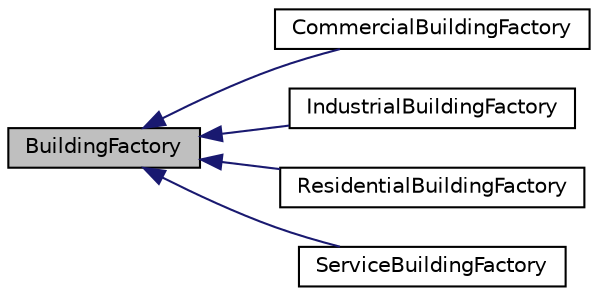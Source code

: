 digraph "BuildingFactory"
{
 // LATEX_PDF_SIZE
  edge [fontname="Helvetica",fontsize="10",labelfontname="Helvetica",labelfontsize="10"];
  node [fontname="Helvetica",fontsize="10",shape=record];
  rankdir="LR";
  Node1 [label="BuildingFactory",height=0.2,width=0.4,color="black", fillcolor="grey75", style="filled", fontcolor="black",tooltip=" "];
  Node1 -> Node2 [dir="back",color="midnightblue",fontsize="10",style="solid",fontname="Helvetica"];
  Node2 [label="CommercialBuildingFactory",height=0.2,width=0.4,color="black", fillcolor="white", style="filled",URL="$classCommercialBuildingFactory.html",tooltip=" "];
  Node1 -> Node3 [dir="back",color="midnightblue",fontsize="10",style="solid",fontname="Helvetica"];
  Node3 [label="IndustrialBuildingFactory",height=0.2,width=0.4,color="black", fillcolor="white", style="filled",URL="$classIndustrialBuildingFactory.html",tooltip=" "];
  Node1 -> Node4 [dir="back",color="midnightblue",fontsize="10",style="solid",fontname="Helvetica"];
  Node4 [label="ResidentialBuildingFactory",height=0.2,width=0.4,color="black", fillcolor="white", style="filled",URL="$classResidentialBuildingFactory.html",tooltip=" "];
  Node1 -> Node5 [dir="back",color="midnightblue",fontsize="10",style="solid",fontname="Helvetica"];
  Node5 [label="ServiceBuildingFactory",height=0.2,width=0.4,color="black", fillcolor="white", style="filled",URL="$classServiceBuildingFactory.html",tooltip=" "];
}
